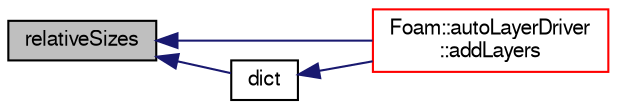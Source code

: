 digraph "relativeSizes"
{
  bgcolor="transparent";
  edge [fontname="FreeSans",fontsize="10",labelfontname="FreeSans",labelfontsize="10"];
  node [fontname="FreeSans",fontsize="10",shape=record];
  rankdir="LR";
  Node342 [label="relativeSizes",height=0.2,width=0.4,color="black", fillcolor="grey75", style="filled", fontcolor="black"];
  Node342 -> Node343 [dir="back",color="midnightblue",fontsize="10",style="solid",fontname="FreeSans"];
  Node343 [label="Foam::autoLayerDriver\l::addLayers",height=0.2,width=0.4,color="red",URL="$a24610.html#a2654851d1ffedc26e8ff1424f7097ba6",tooltip="Add cell layers. "];
  Node342 -> Node346 [dir="back",color="midnightblue",fontsize="10",style="solid",fontname="FreeSans"];
  Node346 [label="dict",height=0.2,width=0.4,color="black",URL="$a24630.html#a19650e729ef6a0899b8fbe25f5238728"];
  Node346 -> Node343 [dir="back",color="midnightblue",fontsize="10",style="solid",fontname="FreeSans"];
}

